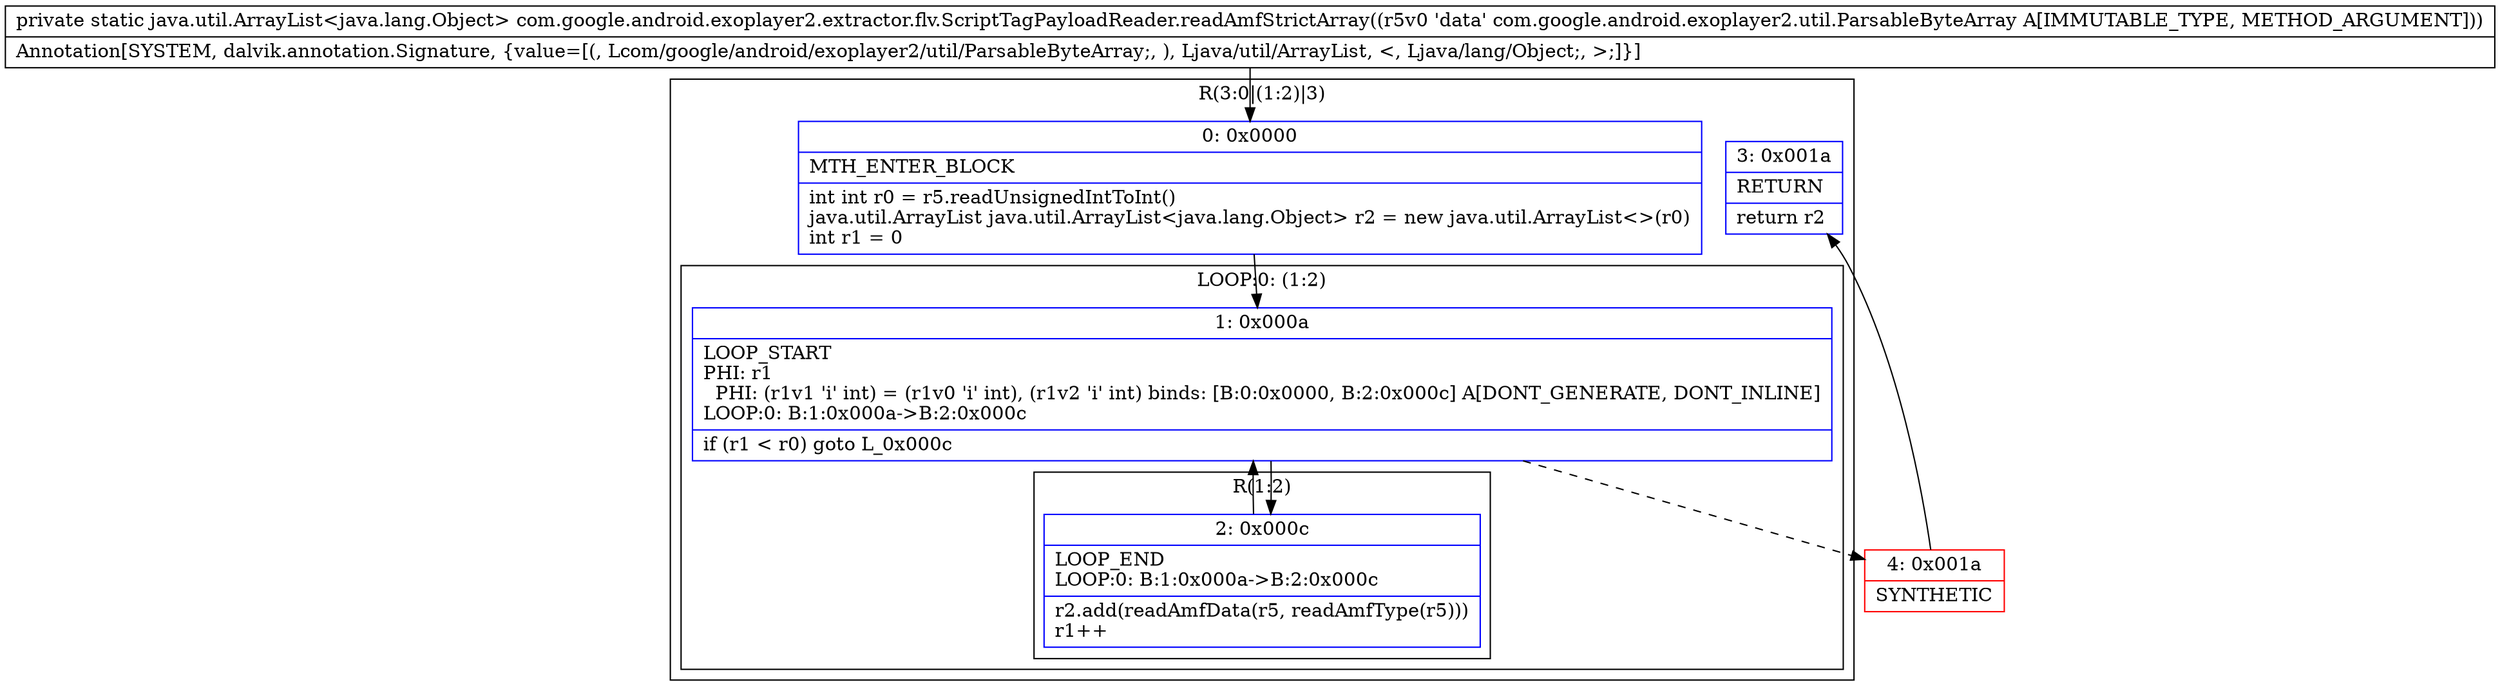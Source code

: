 digraph "CFG forcom.google.android.exoplayer2.extractor.flv.ScriptTagPayloadReader.readAmfStrictArray(Lcom\/google\/android\/exoplayer2\/util\/ParsableByteArray;)Ljava\/util\/ArrayList;" {
subgraph cluster_Region_531650346 {
label = "R(3:0|(1:2)|3)";
node [shape=record,color=blue];
Node_0 [shape=record,label="{0\:\ 0x0000|MTH_ENTER_BLOCK\l|int int r0 = r5.readUnsignedIntToInt()\ljava.util.ArrayList java.util.ArrayList\<java.lang.Object\> r2 = new java.util.ArrayList\<\>(r0)\lint r1 = 0\l}"];
subgraph cluster_LoopRegion_457991987 {
label = "LOOP:0: (1:2)";
node [shape=record,color=blue];
Node_1 [shape=record,label="{1\:\ 0x000a|LOOP_START\lPHI: r1 \l  PHI: (r1v1 'i' int) = (r1v0 'i' int), (r1v2 'i' int) binds: [B:0:0x0000, B:2:0x000c] A[DONT_GENERATE, DONT_INLINE]\lLOOP:0: B:1:0x000a\-\>B:2:0x000c\l|if (r1 \< r0) goto L_0x000c\l}"];
subgraph cluster_Region_393668667 {
label = "R(1:2)";
node [shape=record,color=blue];
Node_2 [shape=record,label="{2\:\ 0x000c|LOOP_END\lLOOP:0: B:1:0x000a\-\>B:2:0x000c\l|r2.add(readAmfData(r5, readAmfType(r5)))\lr1++\l}"];
}
}
Node_3 [shape=record,label="{3\:\ 0x001a|RETURN\l|return r2\l}"];
}
Node_4 [shape=record,color=red,label="{4\:\ 0x001a|SYNTHETIC\l}"];
MethodNode[shape=record,label="{private static java.util.ArrayList\<java.lang.Object\> com.google.android.exoplayer2.extractor.flv.ScriptTagPayloadReader.readAmfStrictArray((r5v0 'data' com.google.android.exoplayer2.util.ParsableByteArray A[IMMUTABLE_TYPE, METHOD_ARGUMENT]))  | Annotation[SYSTEM, dalvik.annotation.Signature, \{value=[(, Lcom\/google\/android\/exoplayer2\/util\/ParsableByteArray;, ), Ljava\/util\/ArrayList, \<, Ljava\/lang\/Object;, \>;]\}]\l}"];
MethodNode -> Node_0;
Node_0 -> Node_1;
Node_1 -> Node_2;
Node_1 -> Node_4[style=dashed];
Node_2 -> Node_1;
Node_4 -> Node_3;
}

